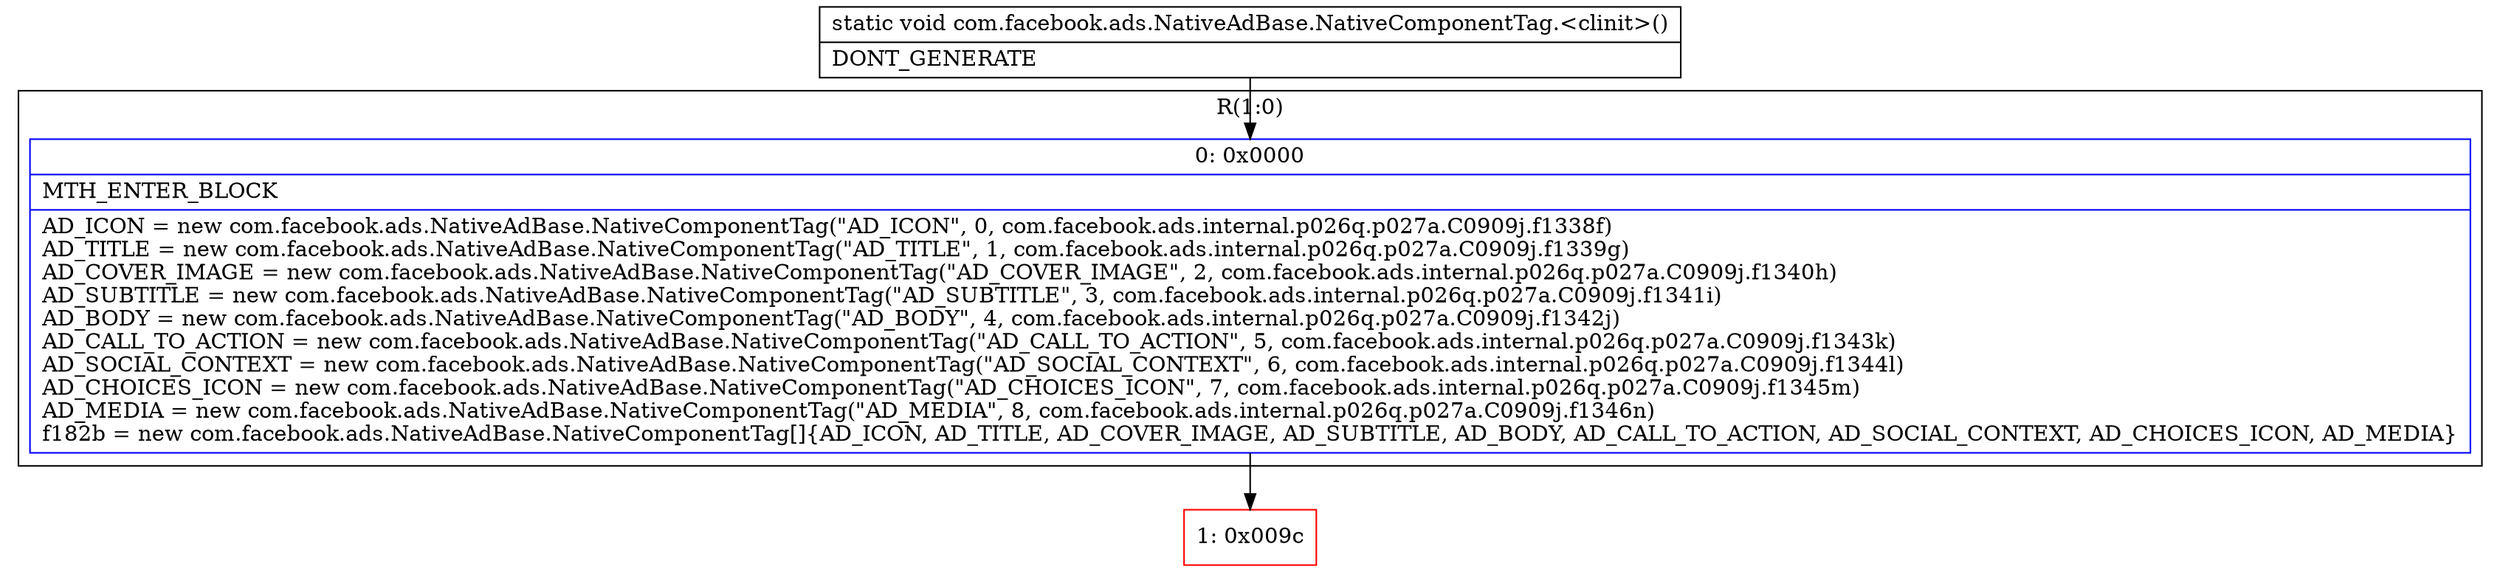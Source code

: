 digraph "CFG forcom.facebook.ads.NativeAdBase.NativeComponentTag.\<clinit\>()V" {
subgraph cluster_Region_1280205371 {
label = "R(1:0)";
node [shape=record,color=blue];
Node_0 [shape=record,label="{0\:\ 0x0000|MTH_ENTER_BLOCK\l|AD_ICON = new com.facebook.ads.NativeAdBase.NativeComponentTag(\"AD_ICON\", 0, com.facebook.ads.internal.p026q.p027a.C0909j.f1338f)\lAD_TITLE = new com.facebook.ads.NativeAdBase.NativeComponentTag(\"AD_TITLE\", 1, com.facebook.ads.internal.p026q.p027a.C0909j.f1339g)\lAD_COVER_IMAGE = new com.facebook.ads.NativeAdBase.NativeComponentTag(\"AD_COVER_IMAGE\", 2, com.facebook.ads.internal.p026q.p027a.C0909j.f1340h)\lAD_SUBTITLE = new com.facebook.ads.NativeAdBase.NativeComponentTag(\"AD_SUBTITLE\", 3, com.facebook.ads.internal.p026q.p027a.C0909j.f1341i)\lAD_BODY = new com.facebook.ads.NativeAdBase.NativeComponentTag(\"AD_BODY\", 4, com.facebook.ads.internal.p026q.p027a.C0909j.f1342j)\lAD_CALL_TO_ACTION = new com.facebook.ads.NativeAdBase.NativeComponentTag(\"AD_CALL_TO_ACTION\", 5, com.facebook.ads.internal.p026q.p027a.C0909j.f1343k)\lAD_SOCIAL_CONTEXT = new com.facebook.ads.NativeAdBase.NativeComponentTag(\"AD_SOCIAL_CONTEXT\", 6, com.facebook.ads.internal.p026q.p027a.C0909j.f1344l)\lAD_CHOICES_ICON = new com.facebook.ads.NativeAdBase.NativeComponentTag(\"AD_CHOICES_ICON\", 7, com.facebook.ads.internal.p026q.p027a.C0909j.f1345m)\lAD_MEDIA = new com.facebook.ads.NativeAdBase.NativeComponentTag(\"AD_MEDIA\", 8, com.facebook.ads.internal.p026q.p027a.C0909j.f1346n)\lf182b = new com.facebook.ads.NativeAdBase.NativeComponentTag[]\{AD_ICON, AD_TITLE, AD_COVER_IMAGE, AD_SUBTITLE, AD_BODY, AD_CALL_TO_ACTION, AD_SOCIAL_CONTEXT, AD_CHOICES_ICON, AD_MEDIA\}\l}"];
}
Node_1 [shape=record,color=red,label="{1\:\ 0x009c}"];
MethodNode[shape=record,label="{static void com.facebook.ads.NativeAdBase.NativeComponentTag.\<clinit\>()  | DONT_GENERATE\l}"];
MethodNode -> Node_0;
Node_0 -> Node_1;
}

